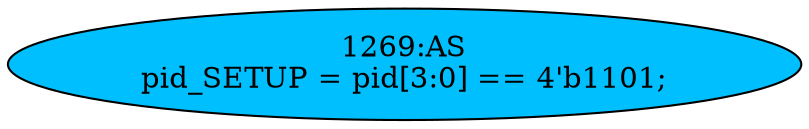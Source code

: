 strict digraph "" {
	node [label="\N"];
	"1269:AS"	 [ast="<pyverilog.vparser.ast.Assign object at 0x7f0647e56d90>",
		def_var="['pid_SETUP']",
		fillcolor=deepskyblue,
		label="1269:AS
pid_SETUP = pid[3:0] == 4'b1101;",
		statements="[]",
		style=filled,
		typ=Assign,
		use_var="['pid']"];
}
